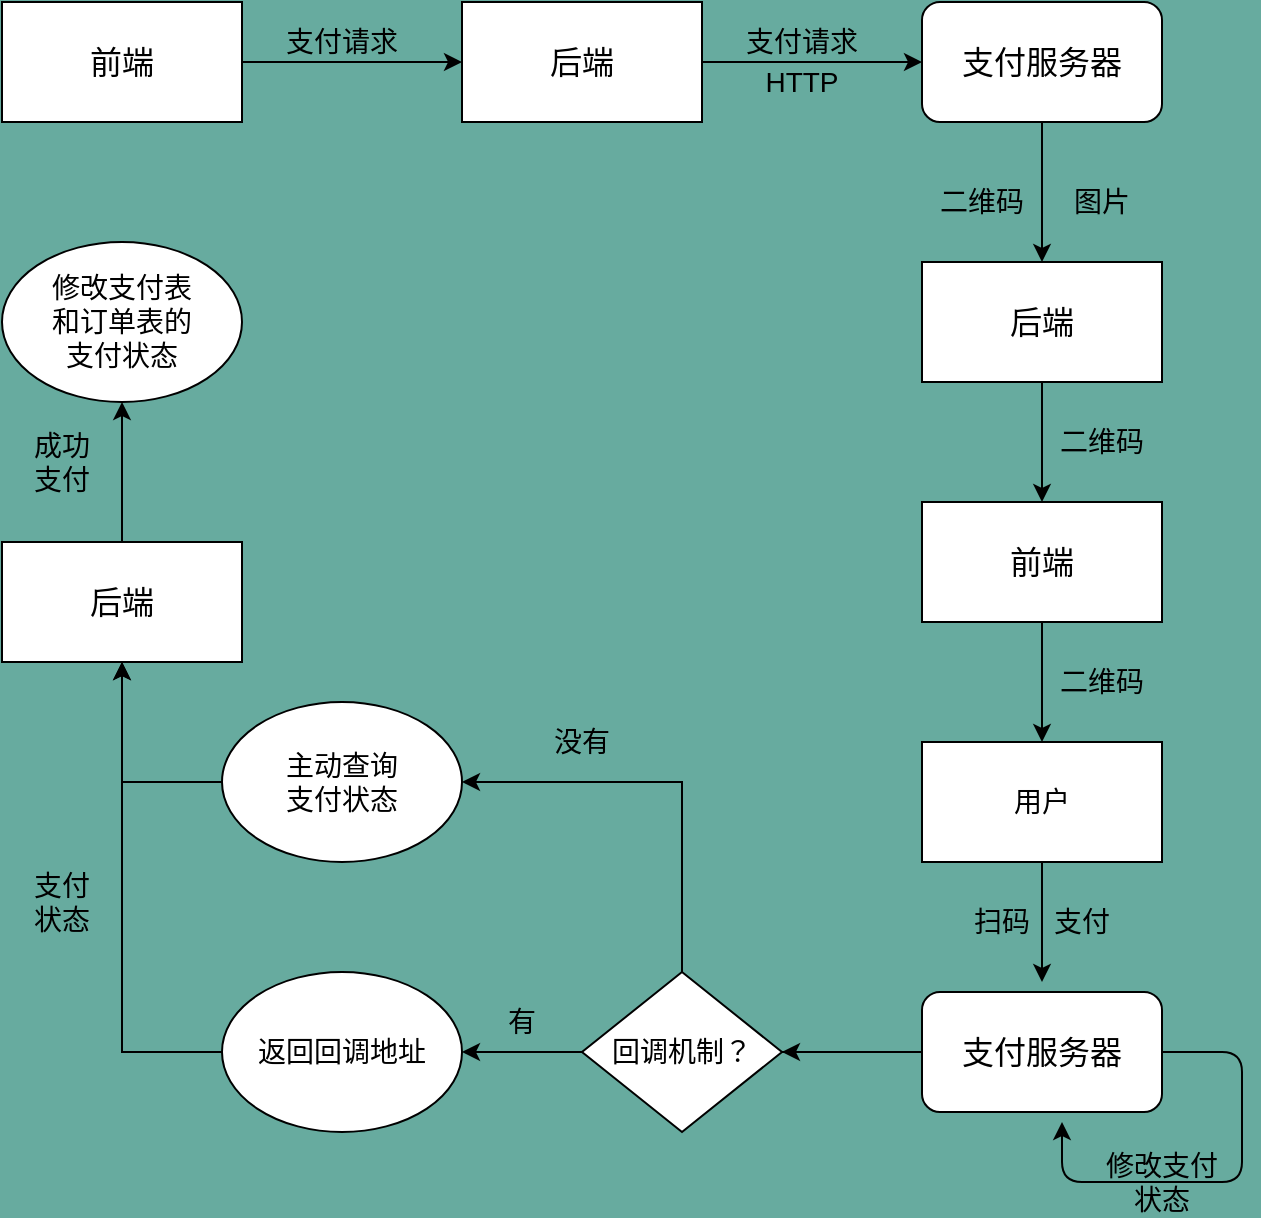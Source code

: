 <mxfile version="13.1.3">
    <diagram id="6hGFLwfOUW9BJ-s0fimq" name="Page-1">
        <mxGraphModel dx="848" dy="617" grid="1" gridSize="10" guides="1" tooltips="1" connect="1" arrows="1" fold="1" page="1" pageScale="1" pageWidth="827" pageHeight="1169" background="#67AB9F" math="0" shadow="0">
            <root>
                <mxCell id="0"/>
                <mxCell id="1" parent="0"/>
                <mxCell id="4" style="edgeStyle=orthogonalEdgeStyle;rounded=0;orthogonalLoop=1;jettySize=auto;html=1;entryX=0;entryY=0.5;entryDx=0;entryDy=0;" parent="1" source="2" target="3" edge="1">
                    <mxGeometry relative="1" as="geometry"/>
                </mxCell>
                <mxCell id="2" value="&lt;p style=&quot;font-size: 16px&quot;&gt;前端&lt;/p&gt;" style="rounded=0;whiteSpace=wrap;html=1;" parent="1" vertex="1">
                    <mxGeometry x="60" y="90" width="120" height="60" as="geometry"/>
                </mxCell>
                <mxCell id="7" style="edgeStyle=orthogonalEdgeStyle;rounded=0;orthogonalLoop=1;jettySize=auto;html=1;exitX=1;exitY=0.5;exitDx=0;exitDy=0;entryX=0;entryY=0.5;entryDx=0;entryDy=0;fontSize=14;" parent="1" source="3" target="6" edge="1">
                    <mxGeometry relative="1" as="geometry"/>
                </mxCell>
                <mxCell id="3" value="后端" style="rounded=0;whiteSpace=wrap;html=1;fontSize=16;" parent="1" vertex="1">
                    <mxGeometry x="290" y="90" width="120" height="60" as="geometry"/>
                </mxCell>
                <mxCell id="5" value="支付请求" style="text;html=1;strokeColor=none;fillColor=none;align=center;verticalAlign=middle;whiteSpace=wrap;rounded=0;fontSize=14;" parent="1" vertex="1">
                    <mxGeometry x="200" y="100" width="60" height="20" as="geometry"/>
                </mxCell>
                <mxCell id="14" style="edgeStyle=orthogonalEdgeStyle;rounded=0;orthogonalLoop=1;jettySize=auto;html=1;entryX=0.5;entryY=0;entryDx=0;entryDy=0;fontSize=14;" parent="1" source="6" target="13" edge="1">
                    <mxGeometry relative="1" as="geometry"/>
                </mxCell>
                <mxCell id="6" value="支付服务器" style="rounded=1;whiteSpace=wrap;html=1;fontSize=16;" parent="1" vertex="1">
                    <mxGeometry x="520" y="90" width="120" height="60" as="geometry"/>
                </mxCell>
                <mxCell id="8" value="支付请求" style="text;html=1;strokeColor=none;fillColor=none;align=center;verticalAlign=middle;whiteSpace=wrap;rounded=0;fontSize=14;" parent="1" vertex="1">
                    <mxGeometry x="430" y="100" width="60" height="20" as="geometry"/>
                </mxCell>
                <mxCell id="12" value="HTTP" style="text;html=1;strokeColor=none;fillColor=none;align=center;verticalAlign=middle;whiteSpace=wrap;rounded=0;fontSize=14;" parent="1" vertex="1">
                    <mxGeometry x="440" y="120" width="40" height="20" as="geometry"/>
                </mxCell>
                <mxCell id="18" style="edgeStyle=orthogonalEdgeStyle;rounded=0;orthogonalLoop=1;jettySize=auto;html=1;entryX=0.5;entryY=0;entryDx=0;entryDy=0;fontSize=14;" parent="1" source="13" target="17" edge="1">
                    <mxGeometry relative="1" as="geometry"/>
                </mxCell>
                <mxCell id="13" value="后端" style="rounded=0;whiteSpace=wrap;html=1;fontSize=16;fontFamily=Microsoft YaHei;" parent="1" vertex="1">
                    <mxGeometry x="520" y="220" width="120" height="60" as="geometry"/>
                </mxCell>
                <mxCell id="15" value="图片" style="text;html=1;strokeColor=none;fillColor=none;align=center;verticalAlign=middle;whiteSpace=wrap;rounded=0;fontSize=14;" parent="1" vertex="1">
                    <mxGeometry x="590" y="180" width="40" height="20" as="geometry"/>
                </mxCell>
                <mxCell id="16" value="二维码" style="text;html=1;strokeColor=none;fillColor=none;align=center;verticalAlign=middle;whiteSpace=wrap;rounded=0;fontSize=14;" parent="1" vertex="1">
                    <mxGeometry x="520" y="180" width="60" height="20" as="geometry"/>
                </mxCell>
                <mxCell id="21" style="edgeStyle=orthogonalEdgeStyle;rounded=0;orthogonalLoop=1;jettySize=auto;html=1;entryX=0.5;entryY=0;entryDx=0;entryDy=0;fontSize=14;" parent="1" source="17" target="20" edge="1">
                    <mxGeometry relative="1" as="geometry"/>
                </mxCell>
                <mxCell id="17" value="&lt;p style=&quot;font-size: 16px&quot;&gt;前端&lt;/p&gt;" style="rounded=0;whiteSpace=wrap;html=1;" parent="1" vertex="1">
                    <mxGeometry x="520" y="340" width="120" height="60" as="geometry"/>
                </mxCell>
                <mxCell id="25" style="edgeStyle=orthogonalEdgeStyle;rounded=0;orthogonalLoop=1;jettySize=auto;html=1;fontSize=14;" parent="1" source="20" edge="1">
                    <mxGeometry relative="1" as="geometry">
                        <mxPoint x="580" y="580" as="targetPoint"/>
                    </mxGeometry>
                </mxCell>
                <mxCell id="20" value="用户" style="rounded=0;whiteSpace=wrap;html=1;fontSize=14;" parent="1" vertex="1">
                    <mxGeometry x="520" y="460" width="120" height="60" as="geometry"/>
                </mxCell>
                <mxCell id="22" value="二维码" style="text;html=1;strokeColor=none;fillColor=none;align=center;verticalAlign=middle;whiteSpace=wrap;rounded=0;fontSize=14;" parent="1" vertex="1">
                    <mxGeometry x="580" y="420" width="60" height="20" as="geometry"/>
                </mxCell>
                <mxCell id="23" value="二维码" style="text;html=1;strokeColor=none;fillColor=none;align=center;verticalAlign=middle;whiteSpace=wrap;rounded=0;fontSize=14;" parent="1" vertex="1">
                    <mxGeometry x="580" y="300" width="60" height="20" as="geometry"/>
                </mxCell>
                <mxCell id="33" style="edgeStyle=orthogonalEdgeStyle;rounded=0;orthogonalLoop=1;jettySize=auto;html=1;fontSize=14;" parent="1" source="24" edge="1">
                    <mxGeometry relative="1" as="geometry">
                        <mxPoint x="420" y="615" as="targetPoint"/>
                    </mxGeometry>
                </mxCell>
                <mxCell id="39" style="edgeStyle=orthogonalEdgeStyle;rounded=0;orthogonalLoop=1;jettySize=auto;html=1;entryX=1;entryY=0.5;entryDx=0;entryDy=0;fontSize=14;" parent="1" source="24" target="32" edge="1">
                    <mxGeometry relative="1" as="geometry"/>
                </mxCell>
                <mxCell id="24" value="支付服务器" style="rounded=1;whiteSpace=wrap;html=1;fontSize=16;" parent="1" vertex="1">
                    <mxGeometry x="520" y="585" width="120" height="60" as="geometry"/>
                </mxCell>
                <mxCell id="26" value="支付" style="text;html=1;strokeColor=none;fillColor=none;align=center;verticalAlign=middle;whiteSpace=wrap;rounded=0;fontSize=14;" parent="1" vertex="1">
                    <mxGeometry x="580" y="540" width="40" height="20" as="geometry"/>
                </mxCell>
                <mxCell id="27" value="扫码" style="text;html=1;strokeColor=none;fillColor=none;align=center;verticalAlign=middle;whiteSpace=wrap;rounded=0;fontSize=14;" parent="1" vertex="1">
                    <mxGeometry x="540" y="540" width="40" height="20" as="geometry"/>
                </mxCell>
                <mxCell id="29" value="" style="endArrow=classic;html=1;fontSize=14;exitX=1;exitY=0.5;exitDx=0;exitDy=0;" parent="1" source="24" edge="1">
                    <mxGeometry width="50" height="50" relative="1" as="geometry">
                        <mxPoint x="390" y="610" as="sourcePoint"/>
                        <mxPoint x="590" y="650" as="targetPoint"/>
                        <Array as="points">
                            <mxPoint x="680" y="615"/>
                            <mxPoint x="680" y="680"/>
                            <mxPoint x="590" y="680"/>
                        </Array>
                    </mxGeometry>
                </mxCell>
                <mxCell id="30" value="修改支付状态" style="text;html=1;strokeColor=none;fillColor=none;align=center;verticalAlign=middle;whiteSpace=wrap;rounded=0;fontSize=14;" parent="1" vertex="1">
                    <mxGeometry x="610" y="670" width="60" height="20" as="geometry"/>
                </mxCell>
                <mxCell id="35" style="edgeStyle=orthogonalEdgeStyle;rounded=0;orthogonalLoop=1;jettySize=auto;html=1;entryX=1;entryY=0.5;entryDx=0;entryDy=0;fontSize=14;" parent="1" source="32" edge="1">
                    <mxGeometry relative="1" as="geometry">
                        <mxPoint x="290" y="615" as="targetPoint"/>
                    </mxGeometry>
                </mxCell>
                <mxCell id="43" style="edgeStyle=orthogonalEdgeStyle;rounded=0;orthogonalLoop=1;jettySize=auto;html=1;entryX=1;entryY=0.5;entryDx=0;entryDy=0;fontSize=14;" parent="1" source="32" target="42" edge="1">
                    <mxGeometry relative="1" as="geometry">
                        <Array as="points">
                            <mxPoint x="400" y="480"/>
                        </Array>
                    </mxGeometry>
                </mxCell>
                <mxCell id="32" value="回调机制？" style="rhombus;whiteSpace=wrap;html=1;fontSize=14;" parent="1" vertex="1">
                    <mxGeometry x="350" y="575" width="100" height="80" as="geometry"/>
                </mxCell>
                <mxCell id="36" value="有" style="text;html=1;strokeColor=none;fillColor=none;align=center;verticalAlign=middle;whiteSpace=wrap;rounded=0;fontSize=14;" parent="1" vertex="1">
                    <mxGeometry x="300" y="590" width="40" height="20" as="geometry"/>
                </mxCell>
                <mxCell id="53" style="edgeStyle=orthogonalEdgeStyle;rounded=0;orthogonalLoop=1;jettySize=auto;html=1;fontSize=14;entryX=0.5;entryY=1;entryDx=0;entryDy=0;entryPerimeter=0;" parent="1" source="40" target="51" edge="1">
                    <mxGeometry relative="1" as="geometry">
                        <mxPoint x="120" y="430" as="targetPoint"/>
                        <Array as="points">
                            <mxPoint x="120" y="615"/>
                        </Array>
                    </mxGeometry>
                </mxCell>
                <mxCell id="40" value="&lt;span&gt;返回回调地址&lt;/span&gt;" style="ellipse;whiteSpace=wrap;html=1;fontSize=14;" parent="1" vertex="1">
                    <mxGeometry x="170" y="575" width="120" height="80" as="geometry"/>
                </mxCell>
                <mxCell id="52" style="edgeStyle=orthogonalEdgeStyle;rounded=0;orthogonalLoop=1;jettySize=auto;html=1;fontSize=14;entryX=0.5;entryY=1;entryDx=0;entryDy=0;" parent="1" source="42" target="51" edge="1">
                    <mxGeometry relative="1" as="geometry">
                        <mxPoint x="120" y="430" as="targetPoint"/>
                        <Array as="points">
                            <mxPoint x="120" y="480"/>
                        </Array>
                    </mxGeometry>
                </mxCell>
                <mxCell id="42" value="&lt;span&gt;主动查询&lt;br&gt;支付状态&lt;br&gt;&lt;/span&gt;" style="ellipse;whiteSpace=wrap;html=1;fontSize=14;" parent="1" vertex="1">
                    <mxGeometry x="170" y="440" width="120" height="80" as="geometry"/>
                </mxCell>
                <mxCell id="44" value="没有" style="text;html=1;strokeColor=none;fillColor=none;align=center;verticalAlign=middle;whiteSpace=wrap;rounded=0;fontSize=14;" parent="1" vertex="1">
                    <mxGeometry x="330" y="450" width="40" height="20" as="geometry"/>
                </mxCell>
                <mxCell id="58" style="edgeStyle=orthogonalEdgeStyle;rounded=0;orthogonalLoop=1;jettySize=auto;html=1;fontSize=14;entryX=0.5;entryY=1;entryDx=0;entryDy=0;" parent="1" source="51" target="57" edge="1">
                    <mxGeometry relative="1" as="geometry">
                        <mxPoint x="120" y="320" as="targetPoint"/>
                    </mxGeometry>
                </mxCell>
                <mxCell id="51" value="后端" style="rounded=0;whiteSpace=wrap;html=1;fontSize=16;" parent="1" vertex="1">
                    <mxGeometry x="60" y="360" width="120" height="60" as="geometry"/>
                </mxCell>
                <mxCell id="54" value="支付状态" style="text;html=1;strokeColor=none;fillColor=none;align=center;verticalAlign=middle;whiteSpace=wrap;rounded=0;fontSize=14;" parent="1" vertex="1">
                    <mxGeometry x="70" y="530" width="40" height="20" as="geometry"/>
                </mxCell>
                <mxCell id="57" value="修改支付表&lt;br&gt;和订单表的&lt;br&gt;支付状态" style="ellipse;whiteSpace=wrap;html=1;fontSize=14;" parent="1" vertex="1">
                    <mxGeometry x="60" y="210" width="120" height="80" as="geometry"/>
                </mxCell>
                <mxCell id="59" value="成功支付" style="text;html=1;strokeColor=none;fillColor=none;align=center;verticalAlign=middle;whiteSpace=wrap;rounded=0;fontSize=14;" parent="1" vertex="1">
                    <mxGeometry x="70" y="310" width="40" height="20" as="geometry"/>
                </mxCell>
            </root>
        </mxGraphModel>
    </diagram>
</mxfile>
